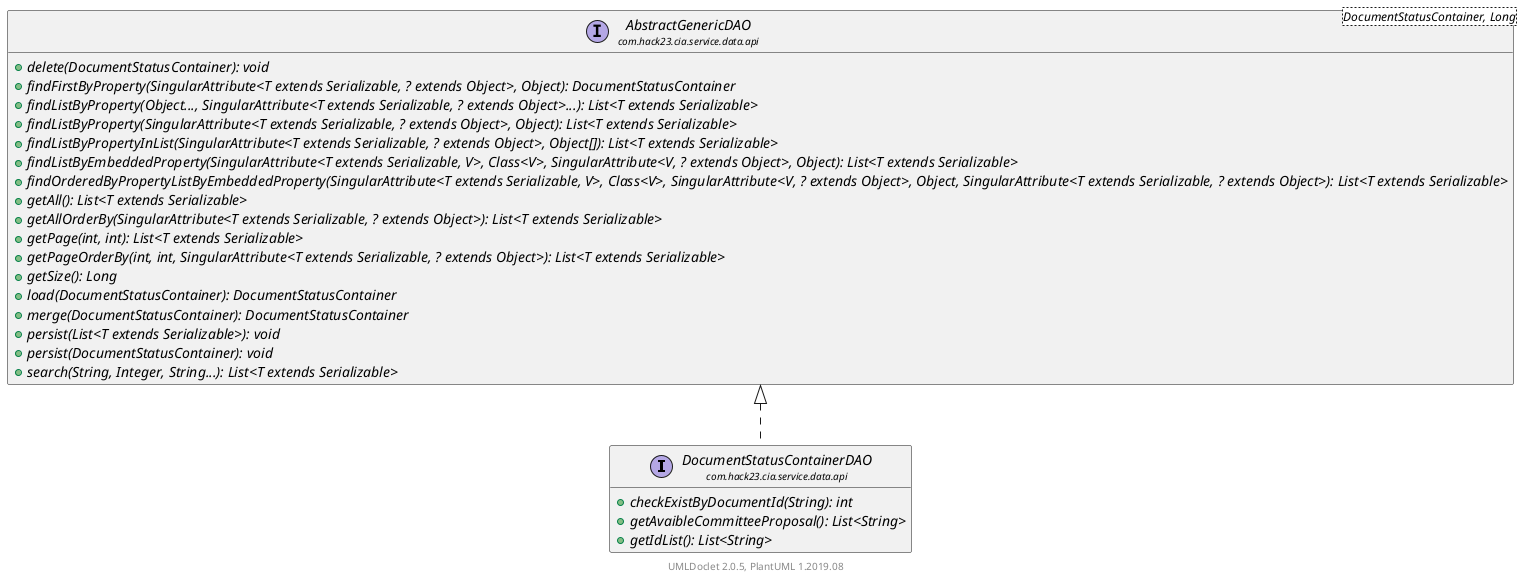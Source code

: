 @startuml
    set namespaceSeparator none
    hide empty fields
    hide empty methods

    interface "<size:14>DocumentStatusContainerDAO\n<size:10>com.hack23.cia.service.data.api" as com.hack23.cia.service.data.api.DocumentStatusContainerDAO [[DocumentStatusContainerDAO.html]] {
        {abstract} +checkExistByDocumentId(String): int
        {abstract} +getAvaibleCommitteeProposal(): List<String>
        {abstract} +getIdList(): List<String>
    }

    interface "<size:14>AbstractGenericDAO\n<size:10>com.hack23.cia.service.data.api" as com.hack23.cia.service.data.api.AbstractGenericDAO<DocumentStatusContainer, Long> [[AbstractGenericDAO.html]] {
        {abstract} +delete(DocumentStatusContainer): void
        {abstract} +findFirstByProperty(SingularAttribute<T extends Serializable, ? extends Object>, Object): DocumentStatusContainer
        {abstract} +findListByProperty(Object..., SingularAttribute<T extends Serializable, ? extends Object>...): List<T extends Serializable>
        {abstract} +findListByProperty(SingularAttribute<T extends Serializable, ? extends Object>, Object): List<T extends Serializable>
        {abstract} +findListByPropertyInList(SingularAttribute<T extends Serializable, ? extends Object>, Object[]): List<T extends Serializable>
        {abstract} +findListByEmbeddedProperty(SingularAttribute<T extends Serializable, V>, Class<V>, SingularAttribute<V, ? extends Object>, Object): List<T extends Serializable>
        {abstract} +findOrderedByPropertyListByEmbeddedProperty(SingularAttribute<T extends Serializable, V>, Class<V>, SingularAttribute<V, ? extends Object>, Object, SingularAttribute<T extends Serializable, ? extends Object>): List<T extends Serializable>
        {abstract} +getAll(): List<T extends Serializable>
        {abstract} +getAllOrderBy(SingularAttribute<T extends Serializable, ? extends Object>): List<T extends Serializable>
        {abstract} +getPage(int, int): List<T extends Serializable>
        {abstract} +getPageOrderBy(int, int, SingularAttribute<T extends Serializable, ? extends Object>): List<T extends Serializable>
        {abstract} +getSize(): Long
        {abstract} +load(DocumentStatusContainer): DocumentStatusContainer
        {abstract} +merge(DocumentStatusContainer): DocumentStatusContainer
        {abstract} +persist(List<T extends Serializable>): void
        {abstract} +persist(DocumentStatusContainer): void
        {abstract} +search(String, Integer, String...): List<T extends Serializable>
    }

    com.hack23.cia.service.data.api.AbstractGenericDAO <|.. com.hack23.cia.service.data.api.DocumentStatusContainerDAO

    center footer UMLDoclet 2.0.5, PlantUML 1.2019.08
@enduml
